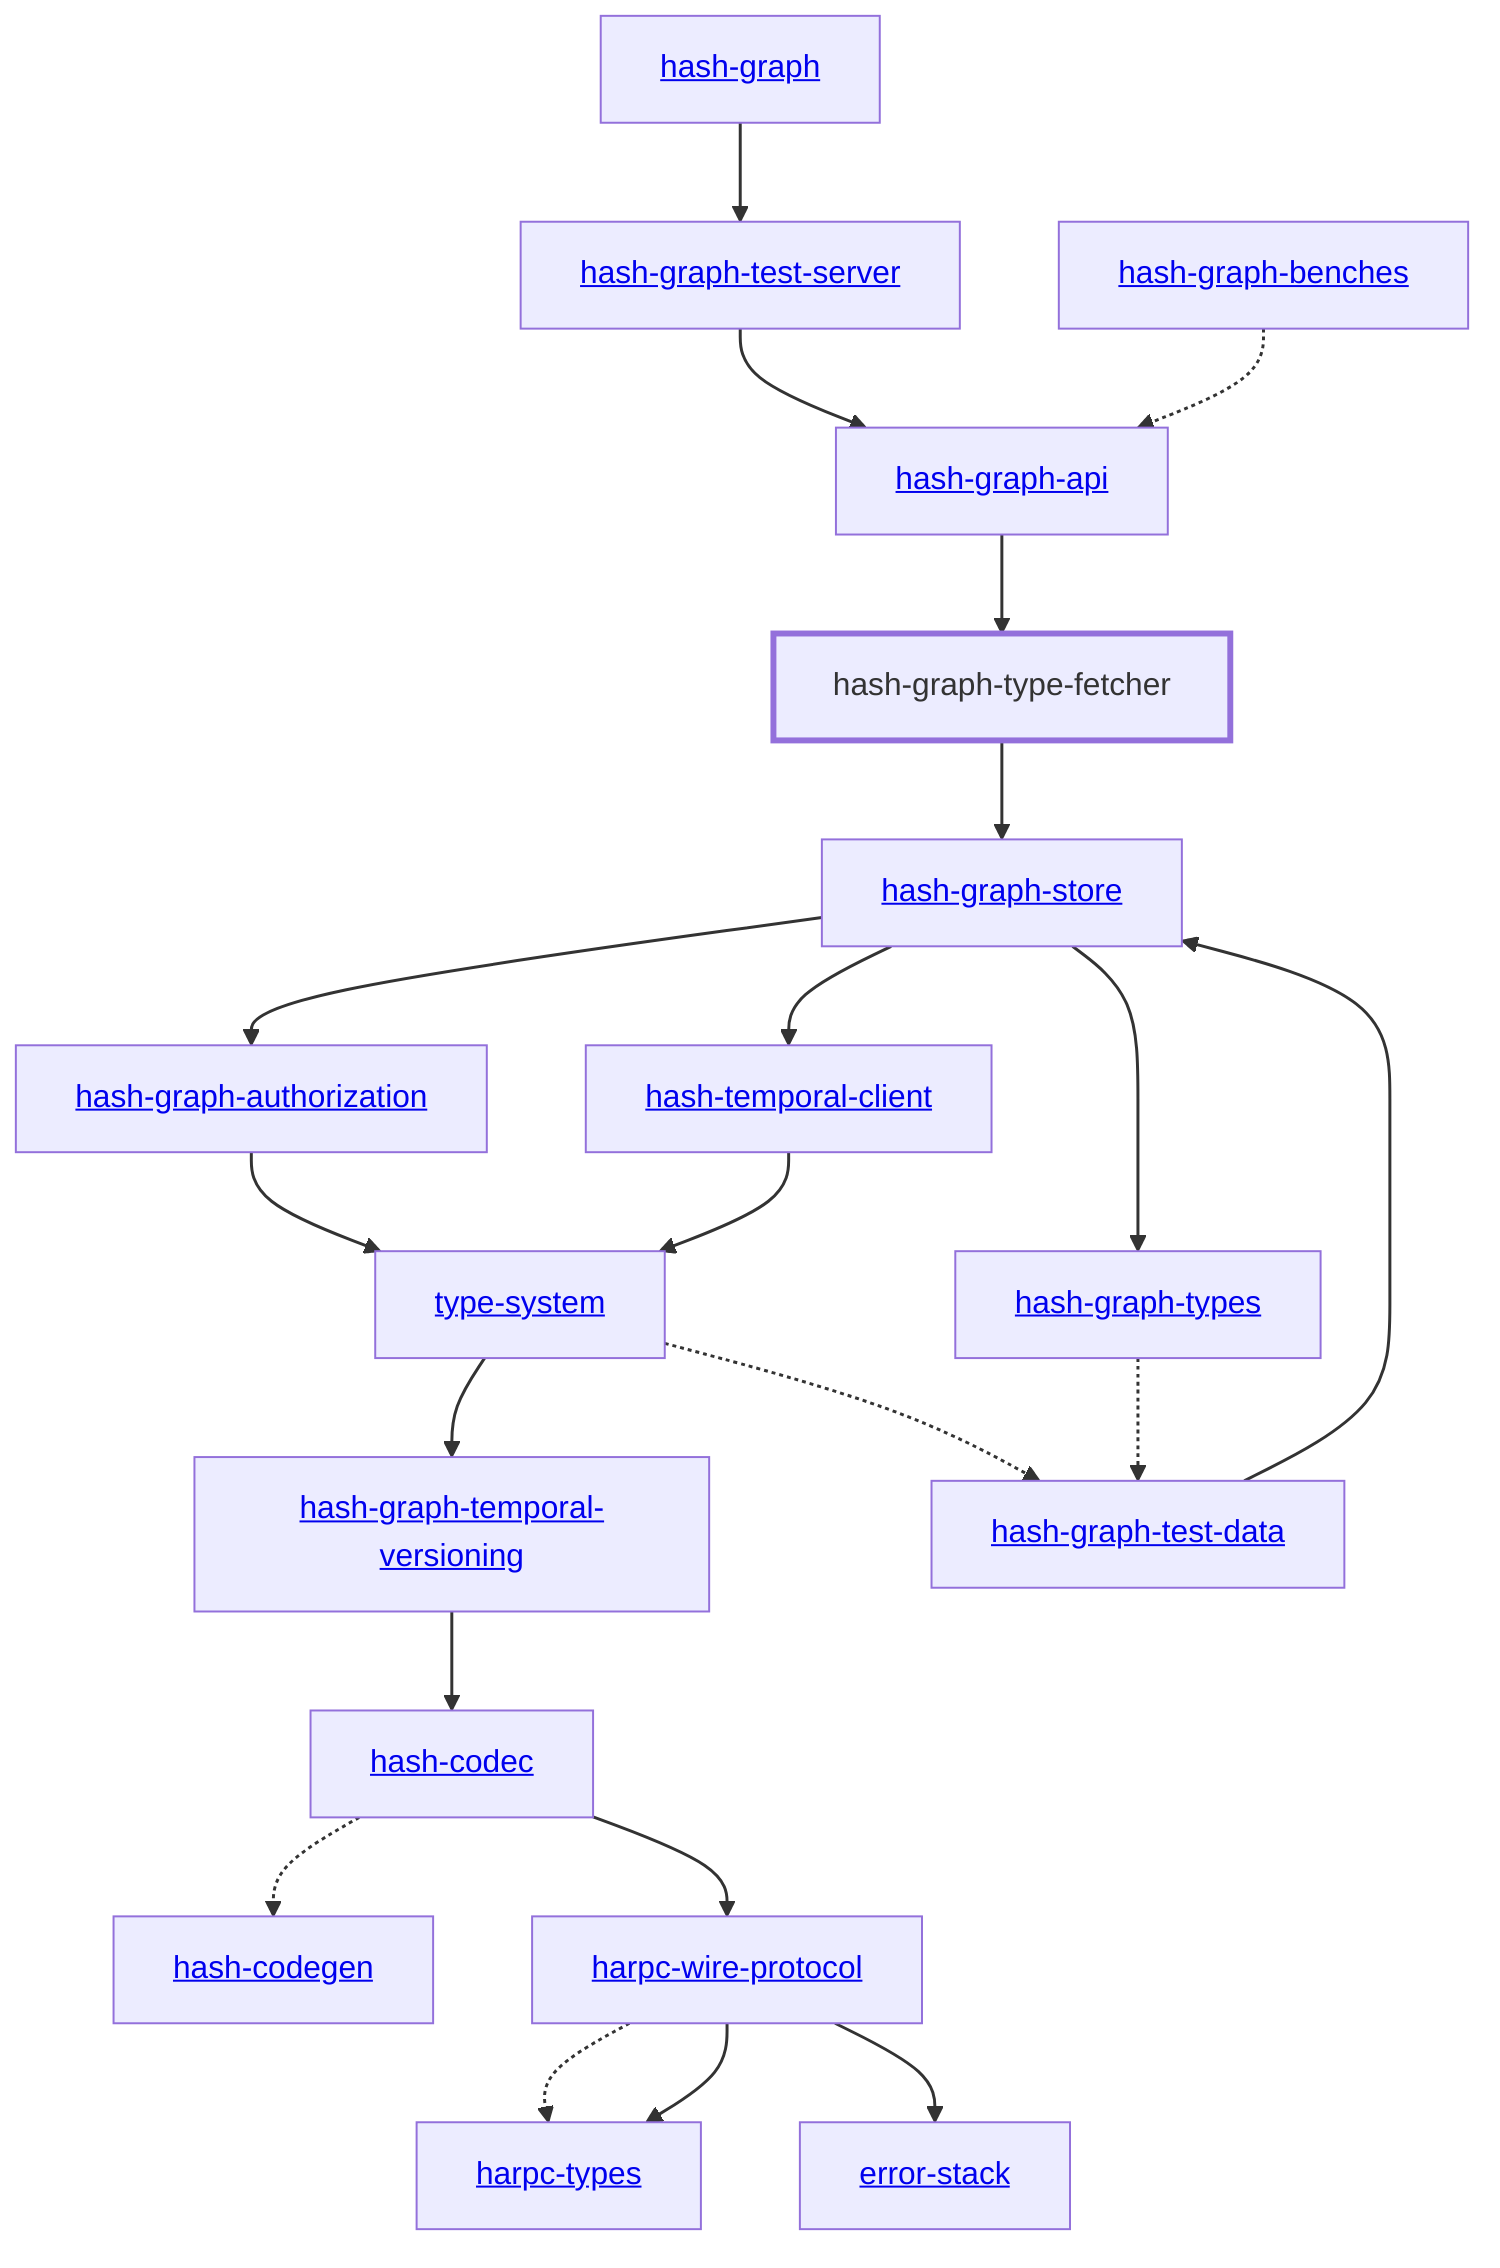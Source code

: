 graph TD
    linkStyle default stroke-width:1.5px
    classDef default stroke-width:1px
    classDef root stroke-width:3px
    classDef dev stroke-width:1px
    classDef build stroke-width:1px
    %% Legend
    %% --> : Normal dependency
    %% -.-> : Dev dependency
    %% ---> : Build dependency
    0[<a href="../hash_graph">hash-graph</a>]
    1[<a href="../type_system">type-system</a>]
    2[<a href="../hash_codec">hash-codec</a>]
    3[<a href="../hash_codegen">hash-codegen</a>]
    4[<a href="../hash_graph_api">hash-graph-api</a>]
    5[<a href="../hash_graph_authorization">hash-graph-authorization</a>]
    6[<a href="../hash_graph_store">hash-graph-store</a>]
    7[<a href="../hash_graph_temporal_versioning">hash-graph-temporal-versioning</a>]
    8[<a href="../hash_graph_test_server">hash-graph-test-server</a>]
    9[hash-graph-type-fetcher]
    class 9 root
    10[<a href="../hash_graph_types">hash-graph-types</a>]
    11[<a href="../harpc_types">harpc-types</a>]
    12[<a href="../harpc_wire_protocol">harpc-wire-protocol</a>]
    13[<a href="../hash_temporal_client">hash-temporal-client</a>]
    14[<a href="../error_stack">error-stack</a>]
    15[<a href="../hash_graph_benches">hash-graph-benches</a>]
    16[<a href="../hash_graph_test_data">hash-graph-test-data</a>]
    0 --> 8
    1 --> 7
    1 -.-> 16
    2 -.-> 3
    2 --> 12
    4 --> 9
    5 --> 1
    6 --> 5
    6 --> 10
    6 --> 13
    7 --> 2
    8 --> 4
    9 --> 6
    10 -.-> 16
    12 -.-> 11
    12 --> 11
    12 --> 14
    13 --> 1
    15 -.-> 4
    16 --> 6